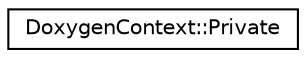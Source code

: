 digraph "类继承关系图"
{
 // INTERACTIVE_SVG=YES
 // LATEX_PDF_SIZE
  edge [fontname="Helvetica",fontsize="10",labelfontname="Helvetica",labelfontsize="10"];
  node [fontname="Helvetica",fontsize="10",shape=record];
  rankdir="LR";
  Node0 [label="DoxygenContext::Private",height=0.2,width=0.4,color="black", fillcolor="white", style="filled",URL="$d3/df4/class_doxygen_context_1_1_private.html",tooltip=" "];
}
